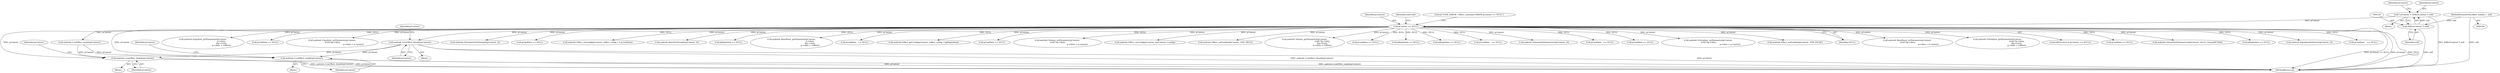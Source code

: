 digraph "0_Android_aeea52da00d210587fb3ed895de3d5f2e0264c88_4@pointer" {
"1001130" [label="(Call,android::LvmEffect_disable(pContext))"];
"1000152" [label="(Call,pContext == NULL)"];
"1000117" [label="(Call,* pContext = (EffectContext *) self)"];
"1000119" [label="(Call,(EffectContext *) self)"];
"1000109" [label="(MethodParameterIn,effect_handle_t  self)"];
"1001216" [label="(Call,android::LvmEffect_disable(pContext))"];
"1001248" [label="(Call,android::LvmEffect_enable(pContext))"];
"1000594" [label="(Call,android::Equalizer_getParameter(pContext,\n                                                             p->data,\n                                                             &p->vsize,\n                                                             p->data + voffset))"];
"1000418" [label="(Call,pCmdData == NULL)"];
"1000938" [label="(Call,android::Equalizer_setParameter(pContext,\n (void *)p->data,\n                                                                     p->data + p->psize))"];
"1000157" [label="(Literal,\"\tLVM_ERROR : Effect_command ERROR pContext == NULL\")"];
"1000115" [label="(Block,)"];
"1000207" [label="(Call,android::VirtualizerSetStrength(pContext, 0))"];
"1000523" [label="(Call,pCmdData == NULL)"];
"1001162" [label="(Call,android::LvmEffect_enable(pContext))"];
"1001221" [label="(Identifier,pContext)"];
"1000267" [label="(Call,android::Effect_setConfig(pContext, (effect_config_t *) pCmdData))"];
"1000197" [label="(Call,android::BassSetStrength(pContext, 0))"];
"1000152" [label="(Call,pContext == NULL)"];
"1000276" [label="(Call,pReplyData == NULL)"];
"1000119" [label="(Call,(EffectContext *) self)"];
"1000384" [label="(Call,android::BassBoost_getParameter(pContext,\n                                                             p->data,\n                                                             &p->vsize,\n                                                             p->data + voffset))"];
"1000814" [label="(Call,pCmdData   == NULL)"];
"1000126" [label="(Identifier,pContext)"];
"1001131" [label="(Identifier,pContext)"];
"1000153" [label="(Identifier,pContext)"];
"1000290" [label="(Call,android::Effect_getConfig(pContext, (effect_config_t *)pReplyData))"];
"1000315" [label="(Call,pCmdData == NULL)"];
"1000998" [label="(Call,android::Volume_setParameter(pContext,\n (void *)p->data,\n                                                                 p->data + p->psize))"];
"1000297" [label="(Call,android::Effect_setConfig(pContext, &pContext->config))"];
"1001037" [label="(Call,android::Effect_setEnabled(pContext, LVM_TRUE))"];
"1000699" [label="(Call,android::Volume_getParameter(pContext,\n                                                          (void *)p->data,\n                                                          &p->vsize,\n                                                          p->data + voffset))"];
"1001209" [label="(Block,)"];
"1001217" [label="(Identifier,pContext)"];
"1001241" [label="(Block,)"];
"1000901" [label="(Call,pCmdData == NULL)"];
"1001130" [label="(Call,android::LvmEffect_disable(pContext))"];
"1000117" [label="(Call,* pContext = (EffectContext *) self)"];
"1000121" [label="(Identifier,self)"];
"1000167" [label="(Call,pReplyData == NULL)"];
"1001018" [label="(Call,pReplyData == NULL)"];
"1001123" [label="(Block,)"];
"1000162" [label="(Identifier,cmdCode)"];
"1000961" [label="(Call,pCmdData   == NULL)"];
"1001253" [label="(Identifier,pContext)"];
"1001135" [label="(Identifier,pContext)"];
"1000232" [label="(Call,android::VolumeSetVolumeLevel(pContext, 0))"];
"1000738" [label="(Call,pCmdData   == NULL)"];
"1001288" [label="(Call,pCmdData == NULL)"];
"1000878" [label="(Call,android::Virtualizer_setParameter(pContext,\n (void *)p->data,\n                                                                       p->data + p->psize))"];
"1001424" [label="(MethodReturn,int)"];
"1001063" [label="(Call,android::Effect_setEnabled(pContext, LVM_FALSE))"];
"1001248" [label="(Call,android::LvmEffect_enable(pContext))"];
"1000154" [label="(Identifier,NULL)"];
"1001216" [label="(Call,android::LvmEffect_disable(pContext))"];
"1001249" [label="(Identifier,pContext)"];
"1000791" [label="(Call,android::BassBoost_setParameter(pContext,\n (void *)p->data,\n                                                                    p->data + p->psize))"];
"1000487" [label="(Call,android::Virtualizer_getParameter(pContext,\n                                                               (void *)p->data,\n                                                               &p->vsize,\n                                                               p->data + voffset))"];
"1000109" [label="(MethodParameterIn,effect_handle_t  self)"];
"1000151" [label="(ControlStructure,if (pContext == NULL))"];
"1000118" [label="(Identifier,pContext)"];
"1000628" [label="(Call,pCmdData == NULL)"];
"1001364" [label="(Call,android::VolumeSetVolumeLevel(pContext, (int16_t)(maxdB*100)))"];
"1001044" [label="(Call,pReplyData == NULL)"];
"1000217" [label="(Call,android::EqualizerSetPreset(pContext, 0))"];
"1000239" [label="(Call,pCmdData    == NULL)"];
"1001130" -> "1001123"  [label="AST: "];
"1001130" -> "1001131"  [label="CFG: "];
"1001131" -> "1001130"  [label="AST: "];
"1001135" -> "1001130"  [label="CFG: "];
"1001130" -> "1001424"  [label="DDG: android::LvmEffect_disable(pContext)"];
"1001130" -> "1001424"  [label="DDG: pContext"];
"1000152" -> "1001130"  [label="DDG: pContext"];
"1001130" -> "1001216"  [label="DDG: pContext"];
"1001130" -> "1001248"  [label="DDG: pContext"];
"1000152" -> "1000151"  [label="AST: "];
"1000152" -> "1000154"  [label="CFG: "];
"1000153" -> "1000152"  [label="AST: "];
"1000154" -> "1000152"  [label="AST: "];
"1000157" -> "1000152"  [label="CFG: "];
"1000162" -> "1000152"  [label="CFG: "];
"1000152" -> "1001424"  [label="DDG: pContext == NULL"];
"1000152" -> "1001424"  [label="DDG: pContext"];
"1000152" -> "1001424"  [label="DDG: NULL"];
"1000117" -> "1000152"  [label="DDG: pContext"];
"1000152" -> "1000167"  [label="DDG: NULL"];
"1000152" -> "1000197"  [label="DDG: pContext"];
"1000152" -> "1000207"  [label="DDG: pContext"];
"1000152" -> "1000217"  [label="DDG: pContext"];
"1000152" -> "1000232"  [label="DDG: pContext"];
"1000152" -> "1000239"  [label="DDG: NULL"];
"1000152" -> "1000267"  [label="DDG: pContext"];
"1000152" -> "1000276"  [label="DDG: NULL"];
"1000152" -> "1000290"  [label="DDG: pContext"];
"1000152" -> "1000297"  [label="DDG: pContext"];
"1000152" -> "1000315"  [label="DDG: NULL"];
"1000152" -> "1000384"  [label="DDG: pContext"];
"1000152" -> "1000418"  [label="DDG: NULL"];
"1000152" -> "1000487"  [label="DDG: pContext"];
"1000152" -> "1000523"  [label="DDG: NULL"];
"1000152" -> "1000594"  [label="DDG: pContext"];
"1000152" -> "1000628"  [label="DDG: NULL"];
"1000152" -> "1000699"  [label="DDG: pContext"];
"1000152" -> "1000738"  [label="DDG: NULL"];
"1000152" -> "1000791"  [label="DDG: pContext"];
"1000152" -> "1000814"  [label="DDG: NULL"];
"1000152" -> "1000878"  [label="DDG: pContext"];
"1000152" -> "1000901"  [label="DDG: NULL"];
"1000152" -> "1000938"  [label="DDG: pContext"];
"1000152" -> "1000961"  [label="DDG: NULL"];
"1000152" -> "1000998"  [label="DDG: pContext"];
"1000152" -> "1001018"  [label="DDG: NULL"];
"1000152" -> "1001037"  [label="DDG: pContext"];
"1000152" -> "1001044"  [label="DDG: NULL"];
"1000152" -> "1001063"  [label="DDG: pContext"];
"1000152" -> "1001162"  [label="DDG: pContext"];
"1000152" -> "1001216"  [label="DDG: pContext"];
"1000152" -> "1001248"  [label="DDG: pContext"];
"1000152" -> "1001288"  [label="DDG: NULL"];
"1000152" -> "1001364"  [label="DDG: pContext"];
"1000117" -> "1000115"  [label="AST: "];
"1000117" -> "1000119"  [label="CFG: "];
"1000118" -> "1000117"  [label="AST: "];
"1000119" -> "1000117"  [label="AST: "];
"1000126" -> "1000117"  [label="CFG: "];
"1000117" -> "1001424"  [label="DDG: (EffectContext *) self"];
"1000119" -> "1000117"  [label="DDG: self"];
"1000119" -> "1000121"  [label="CFG: "];
"1000120" -> "1000119"  [label="AST: "];
"1000121" -> "1000119"  [label="AST: "];
"1000119" -> "1001424"  [label="DDG: self"];
"1000109" -> "1000119"  [label="DDG: self"];
"1000109" -> "1000108"  [label="AST: "];
"1000109" -> "1001424"  [label="DDG: self"];
"1001216" -> "1001209"  [label="AST: "];
"1001216" -> "1001217"  [label="CFG: "];
"1001217" -> "1001216"  [label="AST: "];
"1001221" -> "1001216"  [label="CFG: "];
"1001216" -> "1001424"  [label="DDG: android::LvmEffect_disable(pContext)"];
"1001216" -> "1001424"  [label="DDG: pContext"];
"1001162" -> "1001216"  [label="DDG: pContext"];
"1001248" -> "1001241"  [label="AST: "];
"1001248" -> "1001249"  [label="CFG: "];
"1001249" -> "1001248"  [label="AST: "];
"1001253" -> "1001248"  [label="CFG: "];
"1001248" -> "1001424"  [label="DDG: pContext"];
"1001248" -> "1001424"  [label="DDG: android::LvmEffect_enable(pContext)"];
"1001162" -> "1001248"  [label="DDG: pContext"];
}
